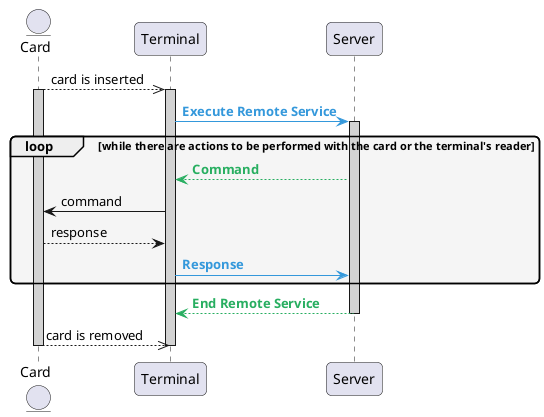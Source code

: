@startuml

' == THEME ==

skinparam RoundCorner 10
'skinparam sequenceArrowThickness 2

' == CONTENT ==

entity "Card" as card
participant "Terminal" as client
participant "Server" as server

card -->> client ++ #LightGrey : card is inserted
activate card #LightGrey

client -[#3498DB]> server ++ #LightGrey : <color: #3498DB>**Execute Remote Service**

loop #F5F5F5 while there are actions to be performed with the card or the terminal's reader
    client <-[#27AE60]- server : <color:#27AE60>**Command**
    card <- client : command
    card --> client : response
    client -[#3498DB]> server : <color: #3498DB>**Response**
end

client <-[#27AE60]- server -- : <color:#27AE60>**End Remote Service**

card -->> client -- : card is removed
deactivate client
deactivate card

@enduml